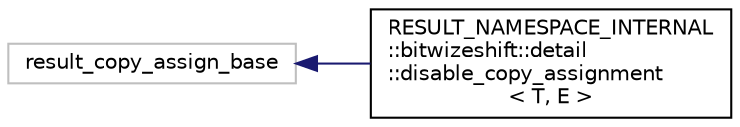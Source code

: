 digraph "Graphical Class Hierarchy"
{
 // LATEX_PDF_SIZE
  edge [fontname="Helvetica",fontsize="10",labelfontname="Helvetica",labelfontsize="10"];
  node [fontname="Helvetica",fontsize="10",shape=record];
  rankdir="LR";
  Node47 [label="result_copy_assign_base",height=0.2,width=0.4,color="grey75", fillcolor="white", style="filled",tooltip=" "];
  Node47 -> Node0 [dir="back",color="midnightblue",fontsize="10",style="solid",fontname="Helvetica"];
  Node0 [label="RESULT_NAMESPACE_INTERNAL\l::bitwizeshift::detail\l::disable_copy_assignment\l\< T, E \>",height=0.2,width=0.4,color="black", fillcolor="white", style="filled",URL="$da/def/structRESULT__NAMESPACE__INTERNAL_1_1bitwizeshift_1_1detail_1_1disable__copy__assignment.html",tooltip=" "];
}
